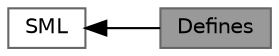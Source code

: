 digraph "Defines"
{
 // LATEX_PDF_SIZE
  bgcolor="transparent";
  edge [fontname=Helvetica,fontsize=10,labelfontname=Helvetica,labelfontsize=10];
  node [fontname=Helvetica,fontsize=10,shape=box,height=0.2,width=0.4];
  rankdir=LR;
  Node1 [id="Node000001",label="Defines",height=0.2,width=0.4,color="gray40", fillcolor="grey60", style="filled", fontcolor="black",tooltip=" "];
  Node2 [id="Node000002",label="SML",height=0.2,width=0.4,color="grey40", fillcolor="white", style="filled",URL="$group___s_m_l.html",tooltip=" "];
  Node2->Node1 [shape=plaintext, dir="back", style="solid"];
}
